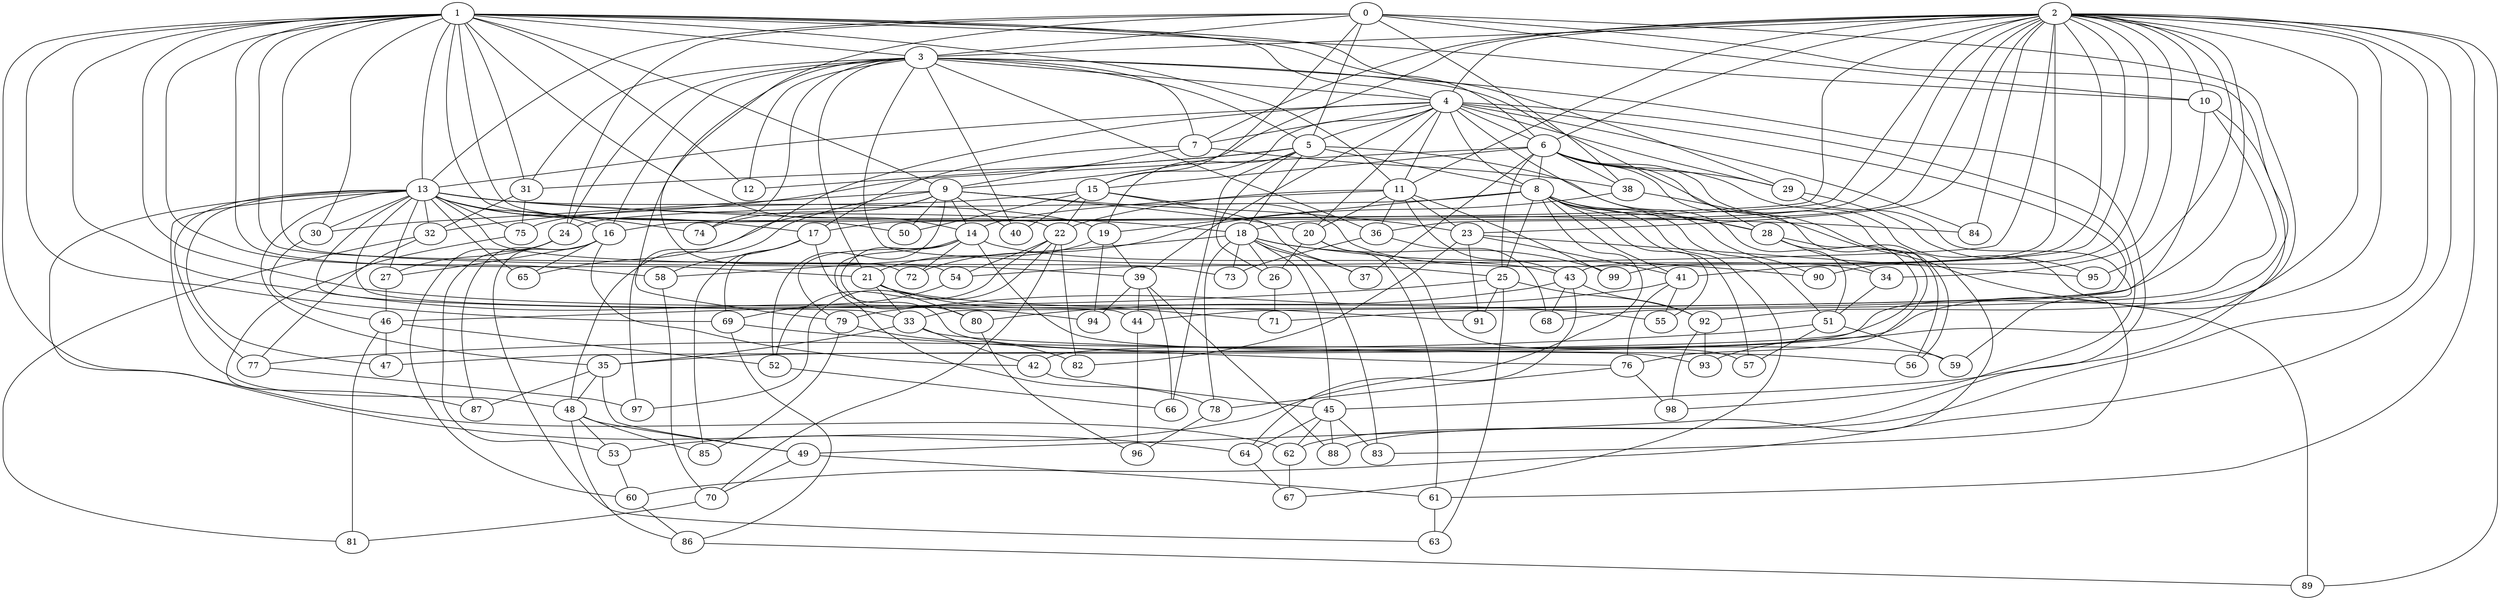 strict graph "barabasi_albert_graph(100,3)" {
0;
1;
2;
3;
4;
5;
6;
7;
8;
9;
10;
11;
12;
13;
14;
15;
16;
17;
18;
19;
20;
21;
22;
23;
24;
25;
26;
27;
28;
29;
30;
31;
32;
33;
34;
35;
36;
37;
38;
39;
40;
41;
42;
43;
44;
45;
46;
47;
48;
49;
50;
51;
52;
53;
54;
55;
56;
57;
58;
59;
60;
61;
62;
63;
64;
65;
66;
67;
68;
69;
70;
71;
72;
73;
74;
75;
76;
77;
78;
79;
80;
81;
82;
83;
84;
85;
86;
87;
88;
89;
90;
91;
92;
93;
94;
95;
96;
97;
98;
99;
0 -- 3  [is_available=True, prob="0.930177222367"];
0 -- 5  [is_available=True, prob="0.387252851668"];
0 -- 38  [is_available=True, prob="0.435304501383"];
0 -- 72  [is_available=True, prob="1.0"];
0 -- 10  [is_available=True, prob="0.11095288002"];
0 -- 13  [is_available=True, prob="0.273180757453"];
0 -- 15  [is_available=True, prob="0.298308122997"];
0 -- 24  [is_available=True, prob="0.0576227605955"];
0 -- 92  [is_available=True, prob="0.388720874593"];
0 -- 93  [is_available=True, prob="0.982016137736"];
1 -- 3  [is_available=True, prob="0.998069185595"];
1 -- 4  [is_available=True, prob="0.372053298589"];
1 -- 6  [is_available=True, prob="0.134003582793"];
1 -- 9  [is_available=True, prob="0.89621927828"];
1 -- 10  [is_available=True, prob="0.41219212784"];
1 -- 11  [is_available=True, prob="0.709097120339"];
1 -- 12  [is_available=True, prob="1.0"];
1 -- 13  [is_available=True, prob="0.828122852135"];
1 -- 14  [is_available=True, prob="0.497716339697"];
1 -- 21  [is_available=True, prob="0.910688406109"];
1 -- 22  [is_available=True, prob="1.0"];
1 -- 29  [is_available=True, prob="0.39611807496"];
1 -- 30  [is_available=True, prob="0.815994626031"];
1 -- 31  [is_available=True, prob="0.686736635395"];
1 -- 39  [is_available=True, prob="0.982709023377"];
1 -- 50  [is_available=True, prob="0.613073757154"];
1 -- 54  [is_available=True, prob="0.380837988279"];
1 -- 55  [is_available=True, prob="1.0"];
1 -- 58  [is_available=True, prob="1.0"];
1 -- 62  [is_available=True, prob="0.926812015915"];
1 -- 69  [is_available=True, prob="0.569016547946"];
1 -- 94  [is_available=True, prob="0.338079334685"];
2 -- 3  [is_available=True, prob="0.979521599259"];
2 -- 4  [is_available=True, prob="0.664762012206"];
2 -- 6  [is_available=True, prob="0.811276361286"];
2 -- 7  [is_available=True, prob="1.0"];
2 -- 9  [is_available=True, prob="0.545084182943"];
2 -- 10  [is_available=True, prob="0.230197268513"];
2 -- 11  [is_available=True, prob="1.0"];
2 -- 16  [is_available=True, prob="1.0"];
2 -- 17  [is_available=True, prob="1.0"];
2 -- 18  [is_available=True, prob="0.254333820223"];
2 -- 23  [is_available=True, prob="0.973410646488"];
2 -- 34  [is_available=True, prob="0.740111296622"];
2 -- 35  [is_available=True, prob="0.978811693016"];
2 -- 36  [is_available=True, prob="0.292524165183"];
2 -- 41  [is_available=True, prob="1.0"];
2 -- 43  [is_available=True, prob="1.0"];
2 -- 44  [is_available=True, prob="1.0"];
2 -- 47  [is_available=True, prob="1.0"];
2 -- 54  [is_available=True, prob="1.0"];
2 -- 60  [is_available=True, prob="1.0"];
2 -- 61  [is_available=True, prob="0.882964147598"];
2 -- 84  [is_available=True, prob="1.0"];
2 -- 88  [is_available=True, prob="1.0"];
2 -- 89  [is_available=True, prob="1.0"];
2 -- 90  [is_available=True, prob="0.125205472632"];
2 -- 95  [is_available=True, prob="0.958146488993"];
2 -- 99  [is_available=True, prob="1.0"];
3 -- 4  [is_available=True, prob="0.278088235203"];
3 -- 5  [is_available=True, prob="0.0280186867863"];
3 -- 7  [is_available=True, prob="1.0"];
3 -- 40  [is_available=True, prob="0.680604988996"];
3 -- 74  [is_available=True, prob="1.0"];
3 -- 12  [is_available=True, prob="1.0"];
3 -- 36  [is_available=True, prob="0.213643470775"];
3 -- 79  [is_available=True, prob="0.198556944847"];
3 -- 16  [is_available=True, prob="0.54402763828"];
3 -- 21  [is_available=True, prob="1.0"];
3 -- 24  [is_available=True, prob="0.0382001002242"];
3 -- 25  [is_available=True, prob="0.818407356136"];
3 -- 28  [is_available=True, prob="1.0"];
3 -- 62  [is_available=True, prob="0.536598827713"];
3 -- 31  [is_available=True, prob="1.0"];
4 -- 84  [is_available=True, prob="0.125568208655"];
4 -- 97  [is_available=True, prob="0.687677442652"];
4 -- 5  [is_available=True, prob="0.863000137202"];
4 -- 6  [is_available=True, prob="1.0"];
4 -- 7  [is_available=True, prob="0.218051324424"];
4 -- 8  [is_available=True, prob="0.244389882521"];
4 -- 11  [is_available=True, prob="1.0"];
4 -- 13  [is_available=True, prob="0.254093441011"];
4 -- 15  [is_available=True, prob="0.975380270071"];
4 -- 98  [is_available=True, prob="0.808635707816"];
4 -- 51  [is_available=True, prob="0.906832569883"];
4 -- 20  [is_available=True, prob="0.12915642072"];
4 -- 39  [is_available=True, prob="0.851804769592"];
4 -- 33  [is_available=True, prob="0.707670728019"];
4 -- 29  [is_available=True, prob="1.0"];
5 -- 66  [is_available=True, prob="0.22299912698"];
5 -- 8  [is_available=True, prob="1.0"];
5 -- 12  [is_available=True, prob="0.258034492323"];
5 -- 18  [is_available=True, prob="0.423247221247"];
5 -- 19  [is_available=True, prob="0.220807039856"];
5 -- 26  [is_available=True, prob="0.776329207135"];
5 -- 28  [is_available=True, prob="0.627751323851"];
5 -- 31  [is_available=True, prob="1.0"];
6 -- 32  [is_available=True, prob="1.0"];
6 -- 37  [is_available=True, prob="1.0"];
6 -- 38  [is_available=True, prob="1.0"];
6 -- 8  [is_available=True, prob="0.678939336832"];
6 -- 76  [is_available=True, prob="0.00951736335581"];
6 -- 15  [is_available=True, prob="0.0360899578948"];
6 -- 49  [is_available=True, prob="1.0"];
6 -- 83  [is_available=True, prob="0.430048843127"];
6 -- 56  [is_available=True, prob="0.180469443983"];
6 -- 25  [is_available=True, prob="1.0"];
6 -- 29  [is_available=True, prob="0.345916407195"];
7 -- 38  [is_available=True, prob="0.400962004434"];
7 -- 9  [is_available=True, prob="1.0"];
7 -- 17  [is_available=True, prob="1.0"];
8 -- 51  [is_available=True, prob="0.0180255684158"];
8 -- 67  [is_available=True, prob="0.246494979144"];
8 -- 41  [is_available=True, prob="0.560213871304"];
8 -- 57  [is_available=True, prob="1.0"];
8 -- 19  [is_available=True, prob="1.0"];
8 -- 53  [is_available=True, prob="1.0"];
8 -- 55  [is_available=True, prob="0.956853153155"];
8 -- 24  [is_available=True, prob="0.839963065009"];
8 -- 25  [is_available=True, prob="0.884382216543"];
8 -- 90  [is_available=True, prob="1.0"];
8 -- 28  [is_available=True, prob="0.24364349007"];
9 -- 65  [is_available=True, prob="0.284881271658"];
9 -- 40  [is_available=True, prob="0.305174549452"];
9 -- 74  [is_available=True, prob="0.818100956091"];
9 -- 14  [is_available=True, prob="0.393022510132"];
9 -- 48  [is_available=True, prob="0.338812751323"];
9 -- 50  [is_available=True, prob="0.51876382105"];
9 -- 20  [is_available=True, prob="0.934476549632"];
9 -- 23  [is_available=True, prob="1.0"];
9 -- 52  [is_available=True, prob="0.0637539715485"];
9 -- 30  [is_available=True, prob="1.0"];
10 -- 68  [is_available=True, prob="0.122172369754"];
10 -- 71  [is_available=True, prob="1.0"];
10 -- 45  [is_available=True, prob="0.324301313634"];
11 -- 99  [is_available=True, prob="0.300573458652"];
11 -- 43  [is_available=True, prob="0.0883952014051"];
11 -- 14  [is_available=True, prob="0.637387704679"];
11 -- 20  [is_available=True, prob="0.294583391284"];
11 -- 22  [is_available=True, prob="0.679204726505"];
11 -- 23  [is_available=True, prob="0.960572334088"];
11 -- 36  [is_available=True, prob="0.35539189794"];
13 -- 16  [is_available=True, prob="0.546605429811"];
13 -- 17  [is_available=True, prob="0.895019594162"];
13 -- 18  [is_available=True, prob="1.0"];
13 -- 19  [is_available=True, prob="1.0"];
13 -- 27  [is_available=True, prob="0.674726928872"];
13 -- 30  [is_available=True, prob="0.38076748599"];
13 -- 32  [is_available=True, prob="1.0"];
13 -- 33  [is_available=True, prob="1.0"];
13 -- 35  [is_available=True, prob="1.0"];
13 -- 44  [is_available=True, prob="0.188053689642"];
13 -- 47  [is_available=True, prob="0.49901527701"];
13 -- 48  [is_available=True, prob="1.0"];
13 -- 64  [is_available=True, prob="1.0"];
13 -- 65  [is_available=True, prob="1.0"];
13 -- 73  [is_available=True, prob="0.666890054311"];
13 -- 74  [is_available=True, prob="0.398713572469"];
13 -- 75  [is_available=True, prob="0.568939523962"];
13 -- 77  [is_available=True, prob="1.0"];
13 -- 84  [is_available=True, prob="0.327249294402"];
14 -- 43  [is_available=True, prob="0.57758881929"];
14 -- 72  [is_available=True, prob="0.0614597711744"];
14 -- 78  [is_available=True, prob="0.334688313987"];
14 -- 79  [is_available=True, prob="0.329945280241"];
14 -- 80  [is_available=True, prob="0.961463017755"];
14 -- 93  [is_available=True, prob="1.0"];
15 -- 34  [is_available=True, prob="0.165625751702"];
15 -- 37  [is_available=True, prob="0.251525350509"];
15 -- 40  [is_available=True, prob="0.626197338986"];
15 -- 75  [is_available=True, prob="0.581185079521"];
15 -- 50  [is_available=True, prob="0.491989755176"];
15 -- 22  [is_available=True, prob="0.360868560027"];
16 -- 65  [is_available=True, prob="0.882155648671"];
16 -- 42  [is_available=True, prob="0.953339814464"];
16 -- 87  [is_available=True, prob="0.672334101379"];
16 -- 27  [is_available=True, prob="1.0"];
16 -- 63  [is_available=True, prob="1.0"];
17 -- 69  [is_available=True, prob="0.670263385464"];
17 -- 85  [is_available=True, prob="0.48103136496"];
17 -- 58  [is_available=True, prob="0.286576995994"];
17 -- 59  [is_available=True, prob="0.66127505402"];
18 -- 99  [is_available=True, prob="0.387919144058"];
18 -- 37  [is_available=True, prob="0.923892740336"];
18 -- 73  [is_available=True, prob="1.0"];
18 -- 45  [is_available=True, prob="0.807336902151"];
18 -- 78  [is_available=True, prob="1.0"];
18 -- 83  [is_available=True, prob="0.323044201057"];
18 -- 90  [is_available=True, prob="0.303286775516"];
18 -- 26  [is_available=True, prob="1.0"];
18 -- 58  [is_available=True, prob="0.588168917222"];
19 -- 39  [is_available=True, prob="0.753061020346"];
19 -- 21  [is_available=True, prob="0.737118292431"];
19 -- 94  [is_available=True, prob="1.0"];
20 -- 57  [is_available=True, prob="0.300556418026"];
20 -- 26  [is_available=True, prob="0.180502458514"];
20 -- 61  [is_available=True, prob="1.0"];
21 -- 33  [is_available=True, prob="0.303368037761"];
21 -- 71  [is_available=True, prob="1.0"];
21 -- 80  [is_available=True, prob="1.0"];
21 -- 91  [is_available=True, prob="0.767167691631"];
22 -- 70  [is_available=True, prob="1.0"];
22 -- 97  [is_available=True, prob="0.796782358895"];
22 -- 82  [is_available=True, prob="0.984070565517"];
22 -- 52  [is_available=True, prob="0.524822008677"];
22 -- 54  [is_available=True, prob="0.567410488577"];
23 -- 82  [is_available=True, prob="0.244512766761"];
23 -- 41  [is_available=True, prob="0.774690085814"];
23 -- 91  [is_available=True, prob="0.362709218165"];
23 -- 95  [is_available=True, prob="0.350811955173"];
24 -- 53  [is_available=True, prob="0.65561594947"];
24 -- 27  [is_available=True, prob="0.995138751204"];
24 -- 60  [is_available=True, prob="0.713637770868"];
25 -- 46  [is_available=True, prob="0.183383234796"];
25 -- 91  [is_available=True, prob="1.0"];
25 -- 92  [is_available=True, prob="0.542761805458"];
25 -- 63  [is_available=True, prob="0.375900578814"];
26 -- 71  [is_available=True, prob="0.965605565586"];
27 -- 46  [is_available=True, prob="0.486049461138"];
28 -- 34  [is_available=True, prob="0.0761017781376"];
28 -- 42  [is_available=True, prob="0.239035784845"];
28 -- 56  [is_available=True, prob="0.745277477162"];
29 -- 59  [is_available=True, prob="0.42672706662"];
29 -- 95  [is_available=True, prob="0.791267314594"];
30 -- 46  [is_available=True, prob="0.760521812384"];
31 -- 32  [is_available=True, prob="0.950027151959"];
31 -- 75  [is_available=True, prob="0.88113010518"];
32 -- 81  [is_available=True, prob="0.342343367328"];
32 -- 77  [is_available=True, prob="0.276180560448"];
33 -- 35  [is_available=True, prob="0.050433773714"];
33 -- 42  [is_available=True, prob="0.91777912174"];
33 -- 56  [is_available=True, prob="0.446652086224"];
34 -- 51  [is_available=True, prob="0.402481691522"];
35 -- 48  [is_available=True, prob="0.412078032733"];
35 -- 49  [is_available=True, prob="1.0"];
35 -- 87  [is_available=True, prob="0.926996403667"];
36 -- 73  [is_available=True, prob="0.532445121657"];
36 -- 68  [is_available=True, prob="1.0"];
38 -- 72  [is_available=True, prob="0.0303962089706"];
38 -- 89  [is_available=True, prob="1.0"];
39 -- 66  [is_available=True, prob="1.0"];
39 -- 44  [is_available=True, prob="0.641828138999"];
39 -- 88  [is_available=True, prob="0.444250940813"];
39 -- 94  [is_available=True, prob="0.24805104265"];
41 -- 76  [is_available=True, prob="0.93677200739"];
41 -- 79  [is_available=True, prob="0.926591311605"];
41 -- 55  [is_available=True, prob="0.664865788553"];
42 -- 45  [is_available=True, prob="0.236402375085"];
43 -- 64  [is_available=True, prob="0.877252603059"];
43 -- 68  [is_available=True, prob="0.711322033238"];
43 -- 80  [is_available=True, prob="1.0"];
43 -- 92  [is_available=True, prob="0.756919609268"];
44 -- 96  [is_available=True, prob="0.706820900656"];
45 -- 64  [is_available=True, prob="1.0"];
45 -- 83  [is_available=True, prob="0.988976282998"];
45 -- 88  [is_available=True, prob="0.64697339846"];
45 -- 62  [is_available=True, prob="1.0"];
46 -- 47  [is_available=True, prob="0.174135430139"];
46 -- 81  [is_available=True, prob="1.0"];
46 -- 52  [is_available=True, prob="0.739084318379"];
48 -- 49  [is_available=True, prob="1.0"];
48 -- 53  [is_available=True, prob="0.0210570406396"];
48 -- 86  [is_available=True, prob="0.294725303297"];
48 -- 85  [is_available=True, prob="0.61106689304"];
49 -- 70  [is_available=True, prob="1.0"];
49 -- 61  [is_available=True, prob="0.171382619966"];
51 -- 77  [is_available=True, prob="0.117989562574"];
51 -- 57  [is_available=True, prob="1.0"];
51 -- 59  [is_available=True, prob="0.00835777177165"];
52 -- 66  [is_available=True, prob="0.348805216233"];
53 -- 60  [is_available=True, prob="0.330051073886"];
54 -- 69  [is_available=True, prob="0.167631721043"];
58 -- 70  [is_available=True, prob="0.838833289376"];
60 -- 86  [is_available=True, prob="0.883640933291"];
61 -- 63  [is_available=True, prob="0.761420506076"];
62 -- 67  [is_available=True, prob="1.0"];
64 -- 67  [is_available=True, prob="0.494240917291"];
69 -- 76  [is_available=True, prob="1.0"];
69 -- 86  [is_available=True, prob="1.0"];
70 -- 81  [is_available=True, prob="0.0564217228359"];
75 -- 87  [is_available=True, prob="0.354138340837"];
76 -- 98  [is_available=True, prob="0.925145170195"];
76 -- 78  [is_available=True, prob="0.817762645784"];
77 -- 97  [is_available=True, prob="0.274433452226"];
78 -- 96  [is_available=True, prob="0.511363862725"];
79 -- 82  [is_available=True, prob="1.0"];
79 -- 85  [is_available=True, prob="0.839237221053"];
80 -- 96  [is_available=True, prob="1.0"];
86 -- 89  [is_available=True, prob="0.057117635938"];
92 -- 98  [is_available=True, prob="0.33641464106"];
92 -- 93  [is_available=True, prob="1.0"];
}
